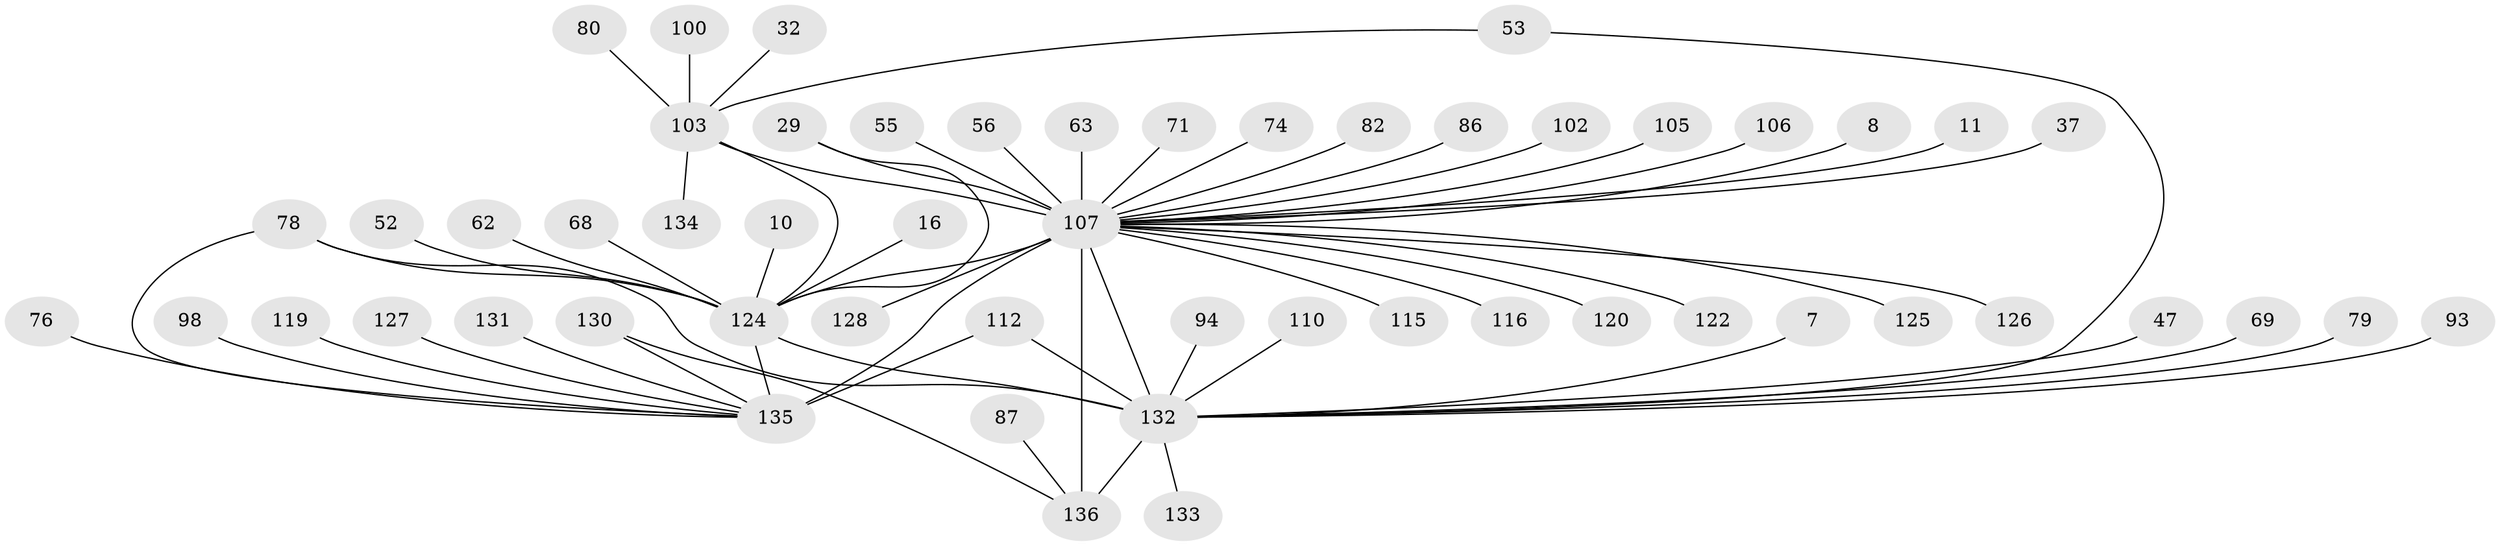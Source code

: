 // original degree distribution, {43: 0.007352941176470588, 11: 0.007352941176470588, 2: 0.22794117647058823, 7: 0.029411764705882353, 32: 0.007352941176470588, 9: 0.007352941176470588, 1: 0.4411764705882353, 13: 0.007352941176470588, 4: 0.07352941176470588, 5: 0.051470588235294115, 14: 0.007352941176470588, 6: 0.022058823529411766, 3: 0.09558823529411764, 8: 0.007352941176470588, 10: 0.007352941176470588}
// Generated by graph-tools (version 1.1) at 2025/51/03/04/25 21:51:22]
// undirected, 54 vertices, 63 edges
graph export_dot {
graph [start="1"]
  node [color=gray90,style=filled];
  7;
  8;
  10;
  11;
  16;
  29 [super="+18"];
  32;
  37;
  47;
  52 [super="+42"];
  53 [super="+24"];
  55;
  56;
  62 [super="+54"];
  63 [super="+51"];
  68;
  69;
  71;
  74;
  76;
  78 [super="+13+75+44"];
  79;
  80;
  82;
  86;
  87;
  93;
  94;
  98;
  100 [super="+21"];
  102;
  103 [super="+43+95+59"];
  105;
  106;
  107 [super="+104+97+38+25"];
  110;
  112 [super="+46+70"];
  115;
  116;
  119;
  120 [super="+96"];
  122;
  124 [super="+118+89+6+92+117"];
  125;
  126;
  127;
  128;
  130;
  131;
  132 [super="+84+91+111"];
  133;
  134;
  135 [super="+129+121+45+60+99+108+113+114+123+61+73+58"];
  136 [super="+23"];
  7 -- 132;
  8 -- 107;
  10 -- 124;
  11 -- 107;
  16 -- 124;
  29 -- 107;
  29 -- 124 [weight=2];
  32 -- 103;
  37 -- 107;
  47 -- 132;
  52 -- 124;
  53 -- 103;
  53 -- 132;
  55 -- 107;
  56 -- 107;
  62 -- 124 [weight=2];
  63 -- 107 [weight=3];
  68 -- 124;
  69 -- 132;
  71 -- 107;
  74 -- 107;
  76 -- 135;
  78 -- 135;
  78 -- 124 [weight=3];
  78 -- 132 [weight=3];
  79 -- 132;
  80 -- 103;
  82 -- 107;
  86 -- 107;
  87 -- 136;
  93 -- 132;
  94 -- 132;
  98 -- 135;
  100 -- 103;
  102 -- 107;
  103 -- 134;
  103 -- 124;
  103 -- 107 [weight=9];
  105 -- 107;
  106 -- 107;
  107 -- 128;
  107 -- 115;
  107 -- 126;
  107 -- 136 [weight=5];
  107 -- 135 [weight=10];
  107 -- 116;
  107 -- 120 [weight=2];
  107 -- 122;
  107 -- 124 [weight=9];
  107 -- 125;
  107 -- 132 [weight=9];
  110 -- 132;
  112 -- 135;
  112 -- 132;
  119 -- 135;
  124 -- 135 [weight=4];
  124 -- 132 [weight=8];
  127 -- 135;
  130 -- 136;
  130 -- 135;
  131 -- 135;
  132 -- 133;
  132 -- 136 [weight=2];
}
